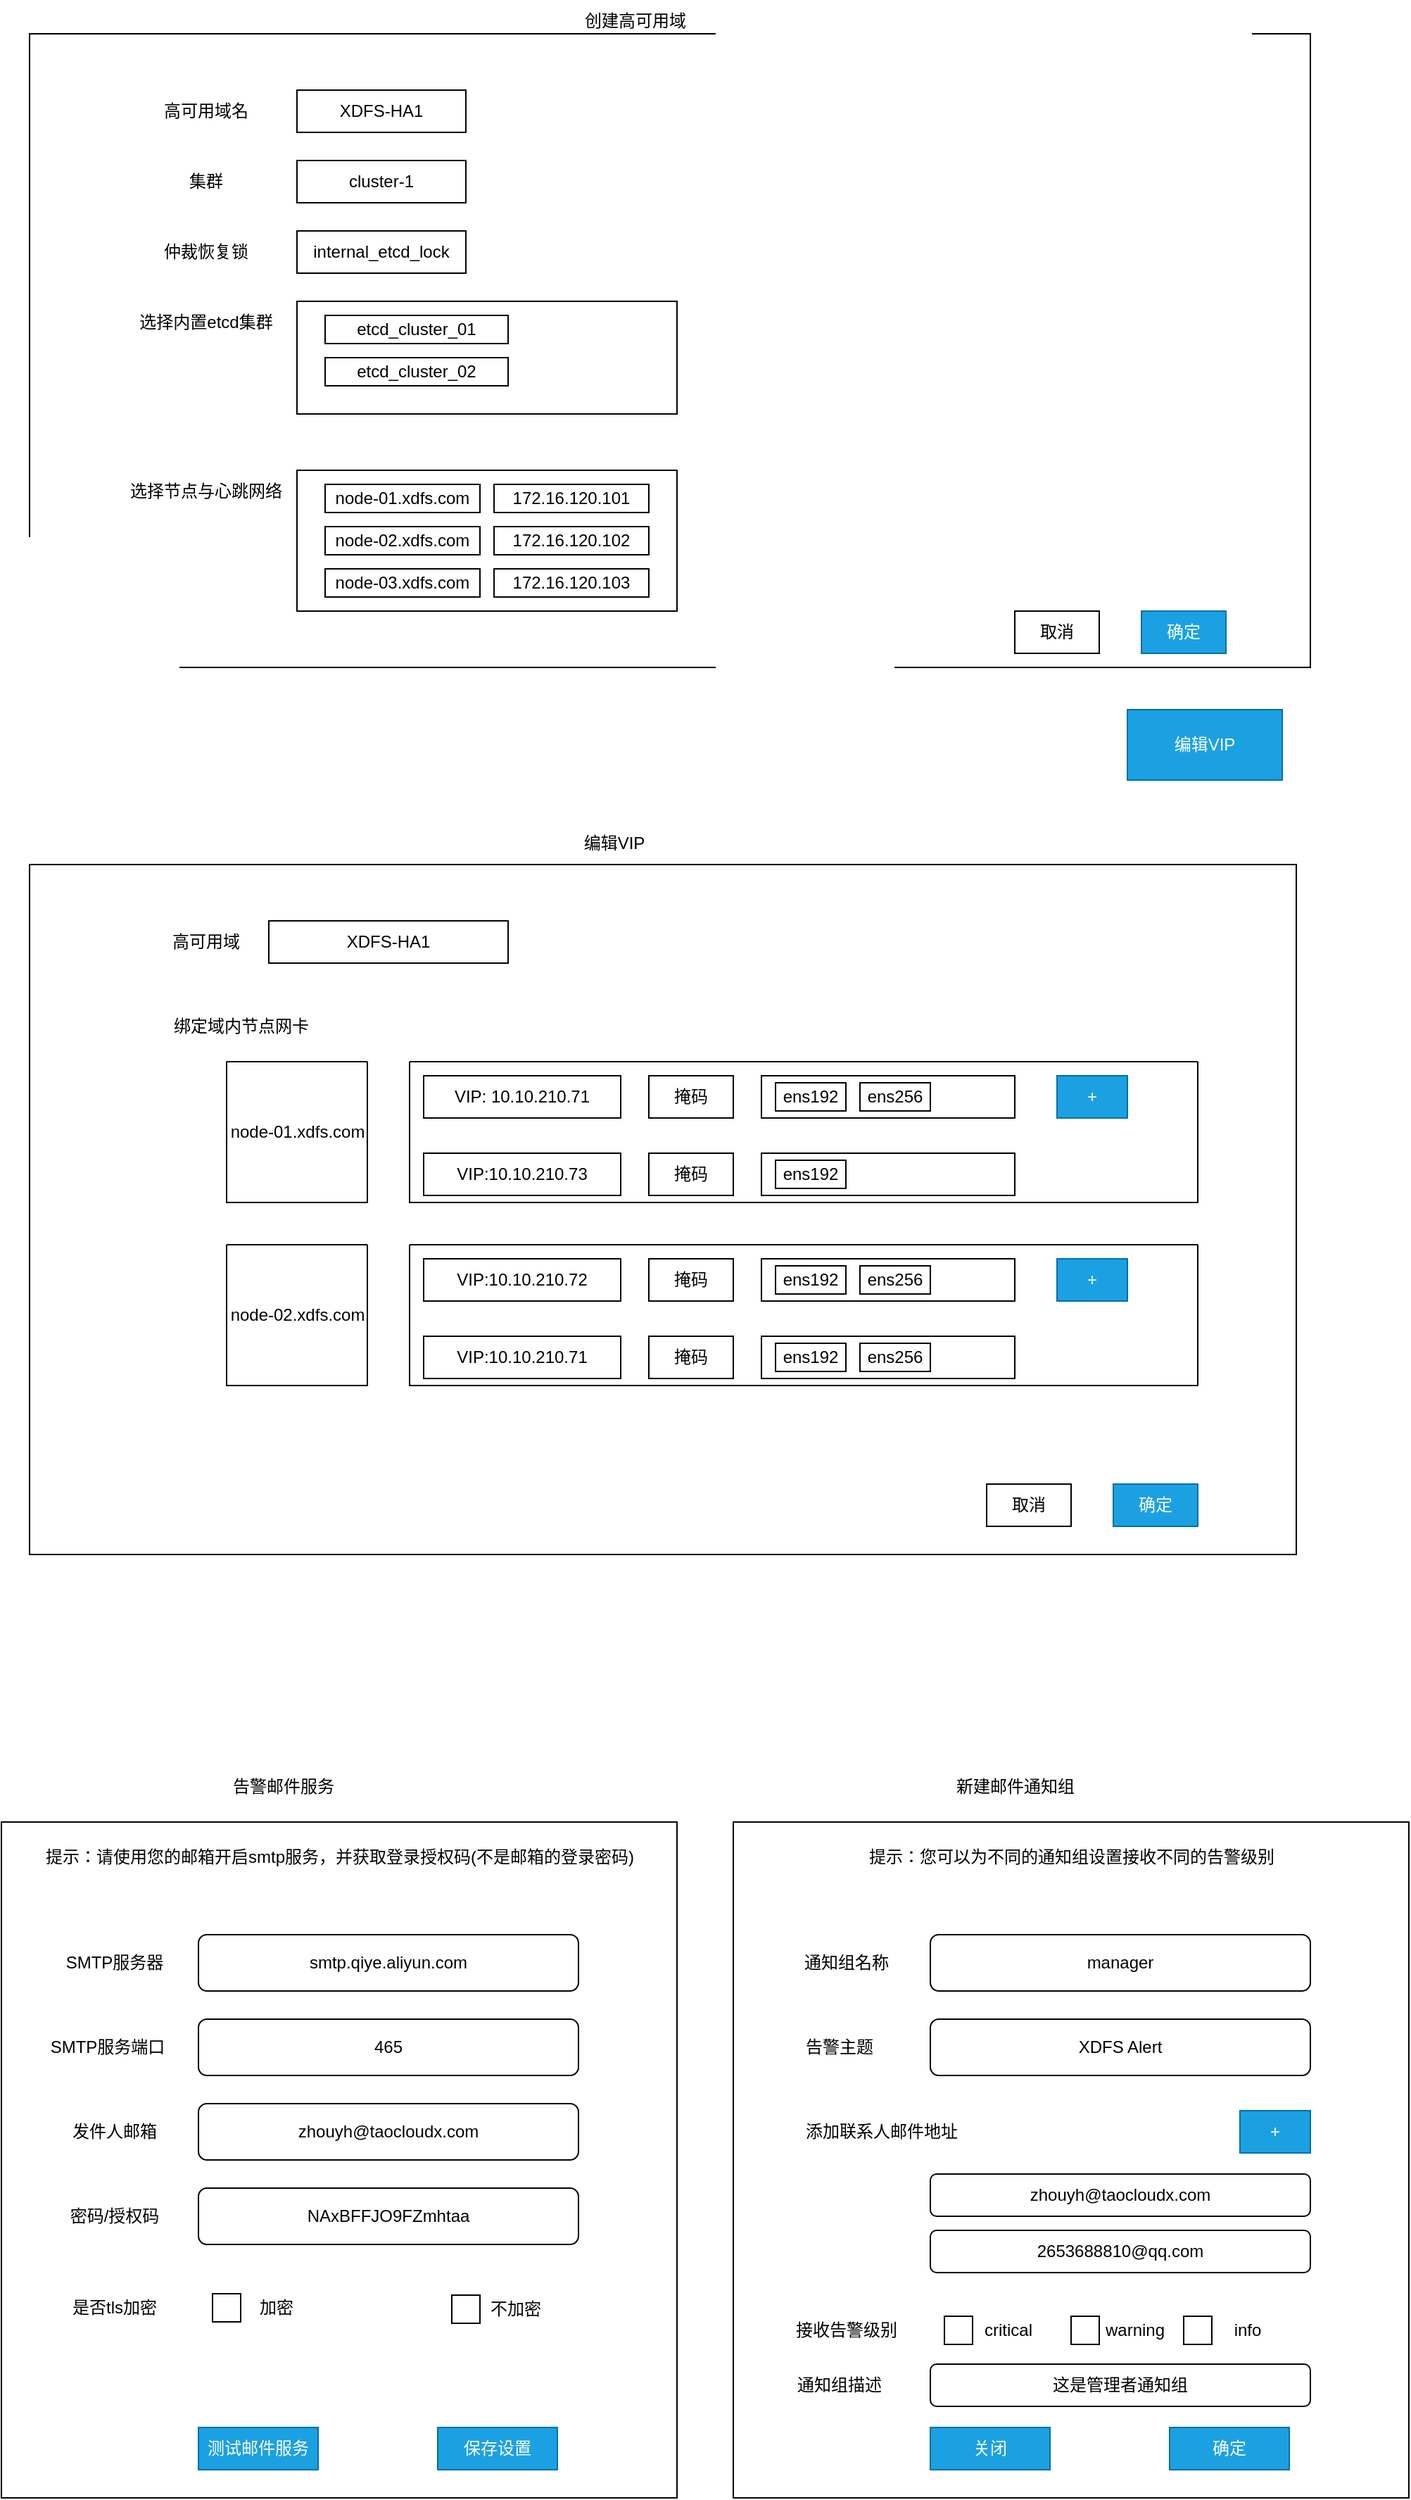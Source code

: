 <mxfile version="24.2.5" type="github">
  <diagram name="第 1 页" id="poXkyj1D6vsKRv6Gx0ub">
    <mxGraphModel dx="1317" dy="1839" grid="1" gridSize="10" guides="1" tooltips="1" connect="1" arrows="1" fold="1" page="1" pageScale="1" pageWidth="1169" pageHeight="827" math="0" shadow="0">
      <root>
        <mxCell id="0" />
        <mxCell id="1" parent="0" />
        <mxCell id="ZORYQNpbHHB4bYGUqCD_-1" value="编辑VIP" style="rounded=0;whiteSpace=wrap;html=1;fillColor=#1ba1e2;fontColor=#ffffff;strokeColor=#006EAF;" parent="1" vertex="1">
          <mxGeometry x="950" y="90" width="110" height="50" as="geometry" />
        </mxCell>
        <mxCell id="ZORYQNpbHHB4bYGUqCD_-2" value="" style="rounded=0;whiteSpace=wrap;html=1;" parent="1" vertex="1">
          <mxGeometry x="170" y="200" width="900" height="490" as="geometry" />
        </mxCell>
        <mxCell id="ZORYQNpbHHB4bYGUqCD_-3" value="编辑VIP" style="text;html=1;align=center;verticalAlign=middle;resizable=0;points=[];autosize=1;strokeColor=none;fillColor=none;" parent="1" vertex="1">
          <mxGeometry x="550" y="170" width="70" height="30" as="geometry" />
        </mxCell>
        <mxCell id="ZORYQNpbHHB4bYGUqCD_-4" value="高可用域" style="text;html=1;align=center;verticalAlign=middle;resizable=0;points=[];autosize=1;strokeColor=none;fillColor=none;" parent="1" vertex="1">
          <mxGeometry x="260" y="240" width="70" height="30" as="geometry" />
        </mxCell>
        <mxCell id="ZORYQNpbHHB4bYGUqCD_-5" value="XDFS-HA1" style="rounded=0;whiteSpace=wrap;html=1;" parent="1" vertex="1">
          <mxGeometry x="340" y="240" width="170" height="30" as="geometry" />
        </mxCell>
        <mxCell id="ZORYQNpbHHB4bYGUqCD_-7" value="绑定域内节点网卡" style="text;html=1;align=center;verticalAlign=middle;resizable=0;points=[];autosize=1;strokeColor=none;fillColor=none;" parent="1" vertex="1">
          <mxGeometry x="260" y="300" width="120" height="30" as="geometry" />
        </mxCell>
        <mxCell id="ZORYQNpbHHB4bYGUqCD_-8" value="VIP" style="rounded=0;whiteSpace=wrap;html=1;" parent="1" vertex="1">
          <mxGeometry x="450" y="350" width="140" height="30" as="geometry" />
        </mxCell>
        <mxCell id="ZORYQNpbHHB4bYGUqCD_-9" value="掩码" style="rounded=0;whiteSpace=wrap;html=1;" parent="1" vertex="1">
          <mxGeometry x="610" y="350" width="60" height="30" as="geometry" />
        </mxCell>
        <mxCell id="ZORYQNpbHHB4bYGUqCD_-10" value="" style="rounded=0;whiteSpace=wrap;html=1;" parent="1" vertex="1">
          <mxGeometry x="690" y="350" width="180" height="30" as="geometry" />
        </mxCell>
        <mxCell id="ZORYQNpbHHB4bYGUqCD_-11" value="ens192" style="rounded=0;whiteSpace=wrap;html=1;" parent="1" vertex="1">
          <mxGeometry x="700" y="355" width="50" height="20" as="geometry" />
        </mxCell>
        <mxCell id="ZORYQNpbHHB4bYGUqCD_-12" value="ens256" style="rounded=0;whiteSpace=wrap;html=1;" parent="1" vertex="1">
          <mxGeometry x="760" y="355" width="50" height="20" as="geometry" />
        </mxCell>
        <mxCell id="ZORYQNpbHHB4bYGUqCD_-13" value="node-01.xdfs.com" style="text;html=1;align=center;verticalAlign=middle;resizable=0;points=[];autosize=1;strokeColor=none;fillColor=none;" parent="1" vertex="1">
          <mxGeometry x="300" y="375" width="120" height="30" as="geometry" />
        </mxCell>
        <mxCell id="ZORYQNpbHHB4bYGUqCD_-14" value="VIP: 10.10.210.71" style="rounded=0;whiteSpace=wrap;html=1;" parent="1" vertex="1">
          <mxGeometry x="450" y="350" width="140" height="30" as="geometry" />
        </mxCell>
        <mxCell id="ZORYQNpbHHB4bYGUqCD_-15" value="掩码" style="rounded=0;whiteSpace=wrap;html=1;" parent="1" vertex="1">
          <mxGeometry x="610" y="350" width="60" height="30" as="geometry" />
        </mxCell>
        <mxCell id="ZORYQNpbHHB4bYGUqCD_-16" value="ens192" style="rounded=0;whiteSpace=wrap;html=1;" parent="1" vertex="1">
          <mxGeometry x="700" y="355" width="50" height="20" as="geometry" />
        </mxCell>
        <mxCell id="ZORYQNpbHHB4bYGUqCD_-17" value="ens256" style="rounded=0;whiteSpace=wrap;html=1;" parent="1" vertex="1">
          <mxGeometry x="760" y="355" width="50" height="20" as="geometry" />
        </mxCell>
        <mxCell id="ZORYQNpbHHB4bYGUqCD_-18" value="" style="rounded=0;whiteSpace=wrap;html=1;" parent="1" vertex="1">
          <mxGeometry x="690" y="405" width="180" height="30" as="geometry" />
        </mxCell>
        <mxCell id="ZORYQNpbHHB4bYGUqCD_-20" value="VIP:10.10.210.73" style="rounded=0;whiteSpace=wrap;html=1;" parent="1" vertex="1">
          <mxGeometry x="450" y="405" width="140" height="30" as="geometry" />
        </mxCell>
        <mxCell id="ZORYQNpbHHB4bYGUqCD_-21" value="掩码" style="rounded=0;whiteSpace=wrap;html=1;" parent="1" vertex="1">
          <mxGeometry x="610" y="405" width="60" height="30" as="geometry" />
        </mxCell>
        <mxCell id="ZORYQNpbHHB4bYGUqCD_-22" value="ens192" style="rounded=0;whiteSpace=wrap;html=1;" parent="1" vertex="1">
          <mxGeometry x="700" y="410" width="50" height="20" as="geometry" />
        </mxCell>
        <mxCell id="ZORYQNpbHHB4bYGUqCD_-24" value="+" style="rounded=0;whiteSpace=wrap;html=1;fillColor=#1ba1e2;fontColor=#ffffff;strokeColor=#006EAF;" parent="1" vertex="1">
          <mxGeometry x="900" y="350" width="50" height="30" as="geometry" />
        </mxCell>
        <mxCell id="ZORYQNpbHHB4bYGUqCD_-26" value="" style="swimlane;startSize=0;" parent="1" vertex="1">
          <mxGeometry x="310" y="340" width="100" height="100" as="geometry" />
        </mxCell>
        <mxCell id="ZORYQNpbHHB4bYGUqCD_-27" value="" style="swimlane;startSize=0;" parent="1" vertex="1">
          <mxGeometry x="440" y="340" width="560" height="100" as="geometry" />
        </mxCell>
        <mxCell id="ZORYQNpbHHB4bYGUqCD_-28" value="" style="rounded=0;whiteSpace=wrap;html=1;" parent="1" vertex="1">
          <mxGeometry x="690" y="480" width="180" height="30" as="geometry" />
        </mxCell>
        <mxCell id="ZORYQNpbHHB4bYGUqCD_-29" value="node-02.xdfs.com" style="text;html=1;align=center;verticalAlign=middle;resizable=0;points=[];autosize=1;strokeColor=none;fillColor=none;" parent="1" vertex="1">
          <mxGeometry x="300" y="505" width="120" height="30" as="geometry" />
        </mxCell>
        <mxCell id="ZORYQNpbHHB4bYGUqCD_-30" value="VIP:10.10.210.72" style="rounded=0;whiteSpace=wrap;html=1;" parent="1" vertex="1">
          <mxGeometry x="450" y="480" width="140" height="30" as="geometry" />
        </mxCell>
        <mxCell id="ZORYQNpbHHB4bYGUqCD_-31" value="掩码" style="rounded=0;whiteSpace=wrap;html=1;" parent="1" vertex="1">
          <mxGeometry x="610" y="480" width="60" height="30" as="geometry" />
        </mxCell>
        <mxCell id="ZORYQNpbHHB4bYGUqCD_-32" value="ens192" style="rounded=0;whiteSpace=wrap;html=1;" parent="1" vertex="1">
          <mxGeometry x="700" y="485" width="50" height="20" as="geometry" />
        </mxCell>
        <mxCell id="ZORYQNpbHHB4bYGUqCD_-33" value="ens256" style="rounded=0;whiteSpace=wrap;html=1;" parent="1" vertex="1">
          <mxGeometry x="760" y="485" width="50" height="20" as="geometry" />
        </mxCell>
        <mxCell id="ZORYQNpbHHB4bYGUqCD_-34" value="" style="rounded=0;whiteSpace=wrap;html=1;" parent="1" vertex="1">
          <mxGeometry x="690" y="535" width="180" height="30" as="geometry" />
        </mxCell>
        <mxCell id="ZORYQNpbHHB4bYGUqCD_-35" value="VIP:10.10.210.71" style="rounded=0;whiteSpace=wrap;html=1;" parent="1" vertex="1">
          <mxGeometry x="450" y="535" width="140" height="30" as="geometry" />
        </mxCell>
        <mxCell id="ZORYQNpbHHB4bYGUqCD_-36" value="掩码" style="rounded=0;whiteSpace=wrap;html=1;" parent="1" vertex="1">
          <mxGeometry x="610" y="535" width="60" height="30" as="geometry" />
        </mxCell>
        <mxCell id="ZORYQNpbHHB4bYGUqCD_-37" value="ens192" style="rounded=0;whiteSpace=wrap;html=1;" parent="1" vertex="1">
          <mxGeometry x="700" y="540" width="50" height="20" as="geometry" />
        </mxCell>
        <mxCell id="ZORYQNpbHHB4bYGUqCD_-38" value="ens256" style="rounded=0;whiteSpace=wrap;html=1;" parent="1" vertex="1">
          <mxGeometry x="760" y="540" width="50" height="20" as="geometry" />
        </mxCell>
        <mxCell id="ZORYQNpbHHB4bYGUqCD_-39" value="+" style="rounded=0;whiteSpace=wrap;html=1;fillColor=#1ba1e2;fontColor=#ffffff;strokeColor=#006EAF;" parent="1" vertex="1">
          <mxGeometry x="900" y="480" width="50" height="30" as="geometry" />
        </mxCell>
        <mxCell id="ZORYQNpbHHB4bYGUqCD_-40" value="" style="swimlane;startSize=0;" parent="1" vertex="1">
          <mxGeometry x="310" y="470" width="100" height="100" as="geometry" />
        </mxCell>
        <mxCell id="ZORYQNpbHHB4bYGUqCD_-41" value="" style="swimlane;startSize=0;" parent="1" vertex="1">
          <mxGeometry x="440" y="470" width="560" height="100" as="geometry" />
        </mxCell>
        <mxCell id="ZORYQNpbHHB4bYGUqCD_-42" value="取消" style="rounded=0;whiteSpace=wrap;html=1;" parent="1" vertex="1">
          <mxGeometry x="850" y="640" width="60" height="30" as="geometry" />
        </mxCell>
        <mxCell id="ZORYQNpbHHB4bYGUqCD_-43" value="确定" style="rounded=0;whiteSpace=wrap;html=1;fillColor=#1ba1e2;fontColor=#ffffff;strokeColor=#006EAF;" parent="1" vertex="1">
          <mxGeometry x="940" y="640" width="60" height="30" as="geometry" />
        </mxCell>
        <mxCell id="ZORYQNpbHHB4bYGUqCD_-44" value="" style="rounded=0;whiteSpace=wrap;html=1;" parent="1" vertex="1">
          <mxGeometry x="170" y="-390" width="910" height="450" as="geometry" />
        </mxCell>
        <mxCell id="ZORYQNpbHHB4bYGUqCD_-45" value="创建高可用域" style="text;html=1;align=center;verticalAlign=middle;resizable=0;points=[];autosize=1;strokeColor=none;fillColor=none;" parent="1" vertex="1">
          <mxGeometry x="550" y="-414" width="100" height="30" as="geometry" />
        </mxCell>
        <mxCell id="ZORYQNpbHHB4bYGUqCD_-46" value="高可用域名" style="text;html=1;align=center;verticalAlign=middle;resizable=0;points=[];autosize=1;strokeColor=none;fillColor=none;" parent="1" vertex="1">
          <mxGeometry x="255" y="-350" width="80" height="30" as="geometry" />
        </mxCell>
        <mxCell id="ZORYQNpbHHB4bYGUqCD_-47" value="XDFS-HA1" style="rounded=0;whiteSpace=wrap;html=1;" parent="1" vertex="1">
          <mxGeometry x="360" y="-350" width="120" height="30" as="geometry" />
        </mxCell>
        <mxCell id="ZORYQNpbHHB4bYGUqCD_-48" value="集群" style="text;html=1;align=center;verticalAlign=middle;resizable=0;points=[];autosize=1;strokeColor=none;fillColor=none;" parent="1" vertex="1">
          <mxGeometry x="270" y="-300" width="50" height="30" as="geometry" />
        </mxCell>
        <mxCell id="ZORYQNpbHHB4bYGUqCD_-49" value="cluster-1" style="rounded=0;whiteSpace=wrap;html=1;" parent="1" vertex="1">
          <mxGeometry x="360" y="-300" width="120" height="30" as="geometry" />
        </mxCell>
        <mxCell id="ZORYQNpbHHB4bYGUqCD_-50" value="仲裁恢复锁" style="text;html=1;align=center;verticalAlign=middle;resizable=0;points=[];autosize=1;strokeColor=none;fillColor=none;" parent="1" vertex="1">
          <mxGeometry x="255" y="-250" width="80" height="30" as="geometry" />
        </mxCell>
        <mxCell id="ZORYQNpbHHB4bYGUqCD_-51" value="internal_etcd_lock" style="rounded=0;whiteSpace=wrap;html=1;" parent="1" vertex="1">
          <mxGeometry x="360" y="-250" width="120" height="30" as="geometry" />
        </mxCell>
        <mxCell id="ZORYQNpbHHB4bYGUqCD_-52" value="" style="rounded=0;whiteSpace=wrap;html=1;" parent="1" vertex="1">
          <mxGeometry x="360" y="-200" width="270" height="80" as="geometry" />
        </mxCell>
        <mxCell id="ZORYQNpbHHB4bYGUqCD_-53" value="选择内置etcd集群" style="text;html=1;align=center;verticalAlign=middle;resizable=0;points=[];autosize=1;strokeColor=none;fillColor=none;" parent="1" vertex="1">
          <mxGeometry x="235" y="-200" width="120" height="30" as="geometry" />
        </mxCell>
        <mxCell id="ZORYQNpbHHB4bYGUqCD_-54" value="etcd_cluster_01" style="rounded=0;whiteSpace=wrap;html=1;" parent="1" vertex="1">
          <mxGeometry x="380" y="-190" width="130" height="20" as="geometry" />
        </mxCell>
        <mxCell id="ZORYQNpbHHB4bYGUqCD_-55" value="etcd_cluster_02" style="rounded=0;whiteSpace=wrap;html=1;" parent="1" vertex="1">
          <mxGeometry x="380" y="-160" width="130" height="20" as="geometry" />
        </mxCell>
        <mxCell id="ZORYQNpbHHB4bYGUqCD_-56" value="" style="rounded=0;whiteSpace=wrap;html=1;" parent="1" vertex="1">
          <mxGeometry x="360" y="-80" width="270" height="100" as="geometry" />
        </mxCell>
        <mxCell id="ZORYQNpbHHB4bYGUqCD_-57" value="选择节点与心跳网络" style="text;html=1;align=center;verticalAlign=middle;resizable=0;points=[];autosize=1;strokeColor=none;fillColor=none;" parent="1" vertex="1">
          <mxGeometry x="230" y="-80" width="130" height="30" as="geometry" />
        </mxCell>
        <mxCell id="ZORYQNpbHHB4bYGUqCD_-58" value="node-01.xdfs.com" style="rounded=0;whiteSpace=wrap;html=1;" parent="1" vertex="1">
          <mxGeometry x="380" y="-70" width="110" height="20" as="geometry" />
        </mxCell>
        <mxCell id="ZORYQNpbHHB4bYGUqCD_-59" value="node-02.xdfs.com" style="rounded=0;whiteSpace=wrap;html=1;" parent="1" vertex="1">
          <mxGeometry x="380" y="-40" width="110" height="20" as="geometry" />
        </mxCell>
        <mxCell id="ZORYQNpbHHB4bYGUqCD_-60" value="node-03.xdfs.com" style="rounded=0;whiteSpace=wrap;html=1;" parent="1" vertex="1">
          <mxGeometry x="380" y="-10" width="110" height="20" as="geometry" />
        </mxCell>
        <mxCell id="ZORYQNpbHHB4bYGUqCD_-61" value="node-01.xdfs.com" style="rounded=0;whiteSpace=wrap;html=1;" parent="1" vertex="1">
          <mxGeometry x="380" y="-70" width="110" height="20" as="geometry" />
        </mxCell>
        <mxCell id="ZORYQNpbHHB4bYGUqCD_-62" value="172.16.120.102" style="rounded=0;whiteSpace=wrap;html=1;" parent="1" vertex="1">
          <mxGeometry x="500" y="-40" width="110" height="20" as="geometry" />
        </mxCell>
        <mxCell id="ZORYQNpbHHB4bYGUqCD_-63" value="172.16.120.103" style="rounded=0;whiteSpace=wrap;html=1;" parent="1" vertex="1">
          <mxGeometry x="500" y="-10" width="110" height="20" as="geometry" />
        </mxCell>
        <mxCell id="ZORYQNpbHHB4bYGUqCD_-64" value="172.16.120.101" style="rounded=0;whiteSpace=wrap;html=1;" parent="1" vertex="1">
          <mxGeometry x="500" y="-70" width="110" height="20" as="geometry" />
        </mxCell>
        <mxCell id="ZORYQNpbHHB4bYGUqCD_-65" value="取消" style="rounded=0;whiteSpace=wrap;html=1;" parent="1" vertex="1">
          <mxGeometry x="870" y="20" width="60" height="30" as="geometry" />
        </mxCell>
        <mxCell id="ZORYQNpbHHB4bYGUqCD_-66" value="确定" style="rounded=0;whiteSpace=wrap;html=1;fillColor=#1ba1e2;fontColor=#ffffff;strokeColor=#006EAF;" parent="1" vertex="1">
          <mxGeometry x="960" y="20" width="60" height="30" as="geometry" />
        </mxCell>
        <mxCell id="iZCq--ZPS89diM5ZzLBd-1" value="" style="whiteSpace=wrap;html=1;aspect=fixed;" vertex="1" parent="1">
          <mxGeometry x="150" y="880" width="480" height="480" as="geometry" />
        </mxCell>
        <mxCell id="iZCq--ZPS89diM5ZzLBd-2" value="告警邮件服务" style="text;html=1;align=center;verticalAlign=middle;resizable=0;points=[];autosize=1;strokeColor=none;fillColor=none;" vertex="1" parent="1">
          <mxGeometry x="300" y="840" width="100" height="30" as="geometry" />
        </mxCell>
        <mxCell id="iZCq--ZPS89diM5ZzLBd-3" value="smtp.qiye.aliyun.com" style="rounded=1;whiteSpace=wrap;html=1;" vertex="1" parent="1">
          <mxGeometry x="290" y="960" width="270" height="40" as="geometry" />
        </mxCell>
        <mxCell id="iZCq--ZPS89diM5ZzLBd-4" value="SMTP服务器" style="text;html=1;align=center;verticalAlign=middle;resizable=0;points=[];autosize=1;strokeColor=none;fillColor=none;" vertex="1" parent="1">
          <mxGeometry x="185" y="965" width="90" height="30" as="geometry" />
        </mxCell>
        <mxCell id="iZCq--ZPS89diM5ZzLBd-5" value="465" style="rounded=1;whiteSpace=wrap;html=1;" vertex="1" parent="1">
          <mxGeometry x="290" y="1020" width="270" height="40" as="geometry" />
        </mxCell>
        <mxCell id="iZCq--ZPS89diM5ZzLBd-6" value="SMTP服务端口" style="text;html=1;align=center;verticalAlign=middle;resizable=0;points=[];autosize=1;strokeColor=none;fillColor=none;" vertex="1" parent="1">
          <mxGeometry x="175" y="1025" width="100" height="30" as="geometry" />
        </mxCell>
        <mxCell id="iZCq--ZPS89diM5ZzLBd-7" value="zhouyh@taocloudx.com" style="rounded=1;whiteSpace=wrap;html=1;" vertex="1" parent="1">
          <mxGeometry x="290" y="1080" width="270" height="40" as="geometry" />
        </mxCell>
        <mxCell id="iZCq--ZPS89diM5ZzLBd-8" value="发件人邮箱" style="text;html=1;align=center;verticalAlign=middle;resizable=0;points=[];autosize=1;strokeColor=none;fillColor=none;" vertex="1" parent="1">
          <mxGeometry x="190" y="1085" width="80" height="30" as="geometry" />
        </mxCell>
        <mxCell id="iZCq--ZPS89diM5ZzLBd-9" value="NAxBFFJO9FZmhtaa" style="rounded=1;whiteSpace=wrap;html=1;" vertex="1" parent="1">
          <mxGeometry x="290" y="1140" width="270" height="40" as="geometry" />
        </mxCell>
        <mxCell id="iZCq--ZPS89diM5ZzLBd-10" value="密码/授权码" style="text;html=1;align=center;verticalAlign=middle;resizable=0;points=[];autosize=1;strokeColor=none;fillColor=none;" vertex="1" parent="1">
          <mxGeometry x="185" y="1145" width="90" height="30" as="geometry" />
        </mxCell>
        <mxCell id="iZCq--ZPS89diM5ZzLBd-11" value="是否tls加密" style="text;html=1;align=center;verticalAlign=middle;resizable=0;points=[];autosize=1;strokeColor=none;fillColor=none;" vertex="1" parent="1">
          <mxGeometry x="190" y="1210" width="80" height="30" as="geometry" />
        </mxCell>
        <mxCell id="iZCq--ZPS89diM5ZzLBd-12" value="" style="rounded=0;whiteSpace=wrap;html=1;" vertex="1" parent="1">
          <mxGeometry x="300" y="1215" width="20" height="20" as="geometry" />
        </mxCell>
        <mxCell id="iZCq--ZPS89diM5ZzLBd-13" value="加密" style="text;html=1;align=center;verticalAlign=middle;resizable=0;points=[];autosize=1;strokeColor=none;fillColor=none;" vertex="1" parent="1">
          <mxGeometry x="320" y="1210" width="50" height="30" as="geometry" />
        </mxCell>
        <mxCell id="iZCq--ZPS89diM5ZzLBd-14" value="" style="rounded=0;whiteSpace=wrap;html=1;" vertex="1" parent="1">
          <mxGeometry x="470" y="1216" width="20" height="20" as="geometry" />
        </mxCell>
        <mxCell id="iZCq--ZPS89diM5ZzLBd-15" value="不加密" style="text;html=1;align=center;verticalAlign=middle;resizable=0;points=[];autosize=1;strokeColor=none;fillColor=none;" vertex="1" parent="1">
          <mxGeometry x="485" y="1211" width="60" height="30" as="geometry" />
        </mxCell>
        <mxCell id="iZCq--ZPS89diM5ZzLBd-16" value="测试邮件服务" style="rounded=0;whiteSpace=wrap;html=1;fillColor=#1ba1e2;fontColor=#ffffff;strokeColor=#006EAF;" vertex="1" parent="1">
          <mxGeometry x="290" y="1310" width="85" height="30" as="geometry" />
        </mxCell>
        <mxCell id="iZCq--ZPS89diM5ZzLBd-17" value="保存设置" style="rounded=0;whiteSpace=wrap;html=1;fillColor=#1ba1e2;fontColor=#ffffff;strokeColor=#006EAF;" vertex="1" parent="1">
          <mxGeometry x="460" y="1310" width="85" height="30" as="geometry" />
        </mxCell>
        <mxCell id="iZCq--ZPS89diM5ZzLBd-18" value="提示：请使用您的邮箱开启smtp服务，并获取登录授权码(不是邮箱的登录密码)" style="text;html=1;align=center;verticalAlign=middle;resizable=0;points=[];autosize=1;strokeColor=none;fillColor=none;" vertex="1" parent="1">
          <mxGeometry x="170" y="890" width="440" height="30" as="geometry" />
        </mxCell>
        <mxCell id="iZCq--ZPS89diM5ZzLBd-19" value="" style="whiteSpace=wrap;html=1;aspect=fixed;" vertex="1" parent="1">
          <mxGeometry x="670" y="880" width="480" height="480" as="geometry" />
        </mxCell>
        <mxCell id="iZCq--ZPS89diM5ZzLBd-20" value="新建邮件通知组" style="text;html=1;align=center;verticalAlign=middle;resizable=0;points=[];autosize=1;strokeColor=none;fillColor=none;" vertex="1" parent="1">
          <mxGeometry x="815" y="840" width="110" height="30" as="geometry" />
        </mxCell>
        <mxCell id="iZCq--ZPS89diM5ZzLBd-21" value="manager" style="rounded=1;whiteSpace=wrap;html=1;" vertex="1" parent="1">
          <mxGeometry x="810" y="960" width="270" height="40" as="geometry" />
        </mxCell>
        <mxCell id="iZCq--ZPS89diM5ZzLBd-22" value="通知组名称" style="text;html=1;align=center;verticalAlign=middle;resizable=0;points=[];autosize=1;strokeColor=none;fillColor=none;" vertex="1" parent="1">
          <mxGeometry x="710" y="965" width="80" height="30" as="geometry" />
        </mxCell>
        <mxCell id="iZCq--ZPS89diM5ZzLBd-23" value="XDFS Alert" style="rounded=1;whiteSpace=wrap;html=1;" vertex="1" parent="1">
          <mxGeometry x="810" y="1020" width="270" height="40" as="geometry" />
        </mxCell>
        <mxCell id="iZCq--ZPS89diM5ZzLBd-24" value="告警主题" style="text;html=1;align=center;verticalAlign=middle;resizable=0;points=[];autosize=1;strokeColor=none;fillColor=none;" vertex="1" parent="1">
          <mxGeometry x="710" y="1025" width="70" height="30" as="geometry" />
        </mxCell>
        <mxCell id="iZCq--ZPS89diM5ZzLBd-26" value="添加联系人邮件地址" style="text;html=1;align=center;verticalAlign=middle;resizable=0;points=[];autosize=1;strokeColor=none;fillColor=none;" vertex="1" parent="1">
          <mxGeometry x="710" y="1085" width="130" height="30" as="geometry" />
        </mxCell>
        <mxCell id="iZCq--ZPS89diM5ZzLBd-27" value="zhouyh@taocloudx.com" style="rounded=1;whiteSpace=wrap;html=1;" vertex="1" parent="1">
          <mxGeometry x="810" y="1130" width="270" height="30" as="geometry" />
        </mxCell>
        <mxCell id="iZCq--ZPS89diM5ZzLBd-29" value="接收告警级别" style="text;html=1;align=center;verticalAlign=middle;resizable=0;points=[];autosize=1;strokeColor=none;fillColor=none;" vertex="1" parent="1">
          <mxGeometry x="700" y="1226" width="100" height="30" as="geometry" />
        </mxCell>
        <mxCell id="iZCq--ZPS89diM5ZzLBd-30" value="" style="rounded=0;whiteSpace=wrap;html=1;" vertex="1" parent="1">
          <mxGeometry x="820" y="1231" width="20" height="20" as="geometry" />
        </mxCell>
        <mxCell id="iZCq--ZPS89diM5ZzLBd-31" value="critical" style="text;html=1;align=center;verticalAlign=middle;resizable=0;points=[];autosize=1;strokeColor=none;fillColor=none;" vertex="1" parent="1">
          <mxGeometry x="835" y="1226" width="60" height="30" as="geometry" />
        </mxCell>
        <mxCell id="iZCq--ZPS89diM5ZzLBd-32" value="" style="rounded=0;whiteSpace=wrap;html=1;" vertex="1" parent="1">
          <mxGeometry x="910" y="1231" width="20" height="20" as="geometry" />
        </mxCell>
        <mxCell id="iZCq--ZPS89diM5ZzLBd-33" value="warning" style="text;html=1;align=center;verticalAlign=middle;resizable=0;points=[];autosize=1;strokeColor=none;fillColor=none;" vertex="1" parent="1">
          <mxGeometry x="920" y="1226" width="70" height="30" as="geometry" />
        </mxCell>
        <mxCell id="iZCq--ZPS89diM5ZzLBd-34" value="关闭" style="rounded=0;whiteSpace=wrap;html=1;fillColor=#1ba1e2;fontColor=#ffffff;strokeColor=#006EAF;" vertex="1" parent="1">
          <mxGeometry x="810" y="1310" width="85" height="30" as="geometry" />
        </mxCell>
        <mxCell id="iZCq--ZPS89diM5ZzLBd-35" value="确定" style="rounded=0;whiteSpace=wrap;html=1;fillColor=#1ba1e2;fontColor=#ffffff;strokeColor=#006EAF;" vertex="1" parent="1">
          <mxGeometry x="980" y="1310" width="85" height="30" as="geometry" />
        </mxCell>
        <mxCell id="iZCq--ZPS89diM5ZzLBd-36" value="提示：您可以为不同的通知组设置接收不同的告警级别" style="text;html=1;align=center;verticalAlign=middle;resizable=0;points=[];autosize=1;strokeColor=none;fillColor=none;" vertex="1" parent="1">
          <mxGeometry x="755" y="890" width="310" height="30" as="geometry" />
        </mxCell>
        <mxCell id="iZCq--ZPS89diM5ZzLBd-37" value="+" style="rounded=0;whiteSpace=wrap;html=1;fillColor=#1ba1e2;fontColor=#ffffff;strokeColor=#006EAF;" vertex="1" parent="1">
          <mxGeometry x="1030" y="1085" width="50" height="30" as="geometry" />
        </mxCell>
        <mxCell id="iZCq--ZPS89diM5ZzLBd-38" value="2653688810@qq.com" style="rounded=1;whiteSpace=wrap;html=1;" vertex="1" parent="1">
          <mxGeometry x="810" y="1170" width="270" height="30" as="geometry" />
        </mxCell>
        <mxCell id="iZCq--ZPS89diM5ZzLBd-39" value="" style="rounded=0;whiteSpace=wrap;html=1;" vertex="1" parent="1">
          <mxGeometry x="990" y="1231" width="20" height="20" as="geometry" />
        </mxCell>
        <mxCell id="iZCq--ZPS89diM5ZzLBd-40" value="info" style="text;html=1;align=center;verticalAlign=middle;resizable=0;points=[];autosize=1;strokeColor=none;fillColor=none;" vertex="1" parent="1">
          <mxGeometry x="1015" y="1226" width="40" height="30" as="geometry" />
        </mxCell>
        <mxCell id="iZCq--ZPS89diM5ZzLBd-41" value="这是管理者通知组" style="rounded=1;whiteSpace=wrap;html=1;" vertex="1" parent="1">
          <mxGeometry x="810" y="1265" width="270" height="30" as="geometry" />
        </mxCell>
        <mxCell id="iZCq--ZPS89diM5ZzLBd-42" value="通知组描述" style="text;html=1;align=center;verticalAlign=middle;resizable=0;points=[];autosize=1;strokeColor=none;fillColor=none;" vertex="1" parent="1">
          <mxGeometry x="705" y="1265" width="80" height="30" as="geometry" />
        </mxCell>
      </root>
    </mxGraphModel>
  </diagram>
</mxfile>
